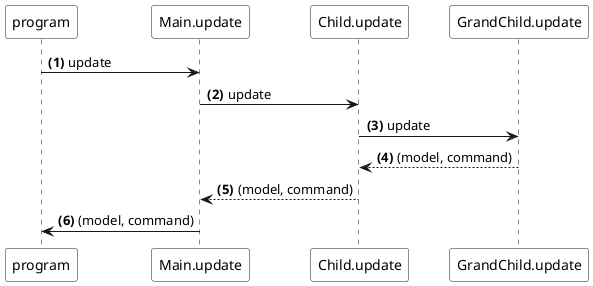 @startuml
autonumber "<b>(#)"
' © Sebastian Porto 2016, 
' licensed under a Creative Commons Attribution-NonCommercial-ShareAlike 4.0 International License.

participant program #white
participant Main.update as MU #white
participant Child.update as CU #white
participant GrandChild.update as GC #white

program -> MU: update
MU -> CU: update
CU -> GC: update
GC --> CU: (model, command)
CU --> MU: (model, command)
MU -> program : (model, command)

@enduml